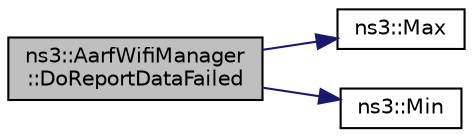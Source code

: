 digraph "ns3::AarfWifiManager::DoReportDataFailed"
{
 // LATEX_PDF_SIZE
  edge [fontname="Helvetica",fontsize="10",labelfontname="Helvetica",labelfontsize="10"];
  node [fontname="Helvetica",fontsize="10",shape=record];
  rankdir="LR";
  Node1 [label="ns3::AarfWifiManager\l::DoReportDataFailed",height=0.2,width=0.4,color="black", fillcolor="grey75", style="filled", fontcolor="black",tooltip="It is important to realize that \"recovery\" mode starts after failure of the first transmission after ..."];
  Node1 -> Node2 [color="midnightblue",fontsize="10",style="solid",fontname="Helvetica"];
  Node2 [label="ns3::Max",height=0.2,width=0.4,color="black", fillcolor="white", style="filled",URL="$group__highprec.html#ga0d35bb9363c0da4cc2557158b95dbca0",tooltip="Maximum."];
  Node1 -> Node3 [color="midnightblue",fontsize="10",style="solid",fontname="Helvetica"];
  Node3 [label="ns3::Min",height=0.2,width=0.4,color="black", fillcolor="white", style="filled",URL="$group__highprec.html#gacb0b89d5f4363bf77747ff1212f27430",tooltip="Minimum."];
}
